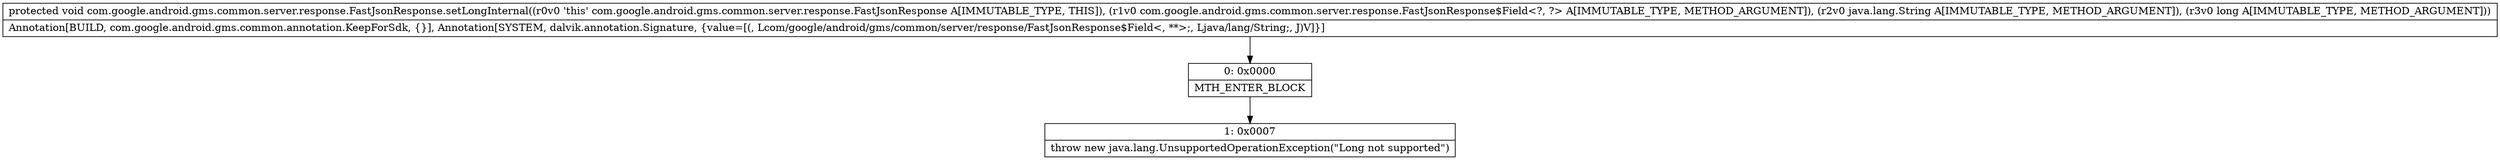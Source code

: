 digraph "CFG forcom.google.android.gms.common.server.response.FastJsonResponse.setLongInternal(Lcom\/google\/android\/gms\/common\/server\/response\/FastJsonResponse$Field;Ljava\/lang\/String;J)V" {
Node_0 [shape=record,label="{0\:\ 0x0000|MTH_ENTER_BLOCK\l}"];
Node_1 [shape=record,label="{1\:\ 0x0007|throw new java.lang.UnsupportedOperationException(\"Long not supported\")\l}"];
MethodNode[shape=record,label="{protected void com.google.android.gms.common.server.response.FastJsonResponse.setLongInternal((r0v0 'this' com.google.android.gms.common.server.response.FastJsonResponse A[IMMUTABLE_TYPE, THIS]), (r1v0 com.google.android.gms.common.server.response.FastJsonResponse$Field\<?, ?\> A[IMMUTABLE_TYPE, METHOD_ARGUMENT]), (r2v0 java.lang.String A[IMMUTABLE_TYPE, METHOD_ARGUMENT]), (r3v0 long A[IMMUTABLE_TYPE, METHOD_ARGUMENT]))  | Annotation[BUILD, com.google.android.gms.common.annotation.KeepForSdk, \{\}], Annotation[SYSTEM, dalvik.annotation.Signature, \{value=[(, Lcom\/google\/android\/gms\/common\/server\/response\/FastJsonResponse$Field\<, **\>;, Ljava\/lang\/String;, J)V]\}]\l}"];
MethodNode -> Node_0;
Node_0 -> Node_1;
}

